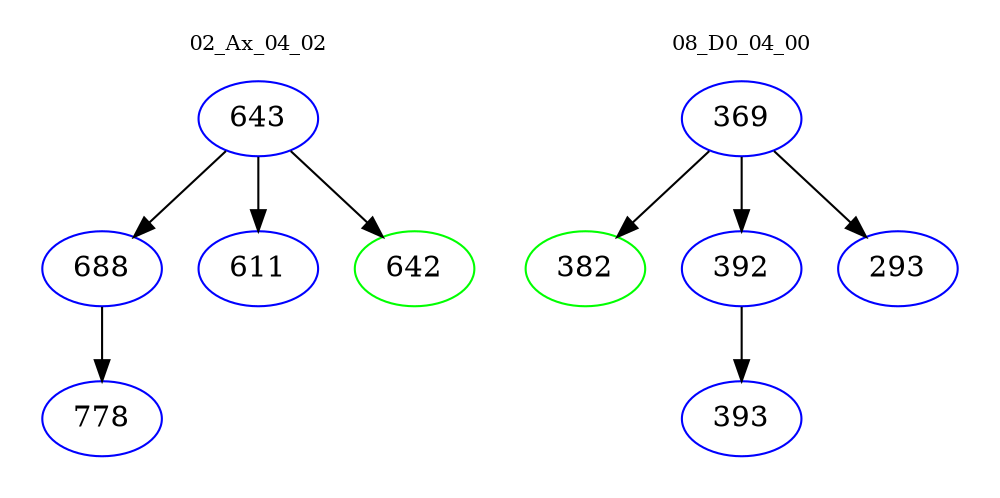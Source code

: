 digraph{
subgraph cluster_0 {
color = white
label = "02_Ax_04_02";
fontsize=10;
T0_643 [label="643", color="blue"]
T0_643 -> T0_688 [color="black"]
T0_688 [label="688", color="blue"]
T0_688 -> T0_778 [color="black"]
T0_778 [label="778", color="blue"]
T0_643 -> T0_611 [color="black"]
T0_611 [label="611", color="blue"]
T0_643 -> T0_642 [color="black"]
T0_642 [label="642", color="green"]
}
subgraph cluster_1 {
color = white
label = "08_D0_04_00";
fontsize=10;
T1_369 [label="369", color="blue"]
T1_369 -> T1_382 [color="black"]
T1_382 [label="382", color="green"]
T1_369 -> T1_392 [color="black"]
T1_392 [label="392", color="blue"]
T1_392 -> T1_393 [color="black"]
T1_393 [label="393", color="blue"]
T1_369 -> T1_293 [color="black"]
T1_293 [label="293", color="blue"]
}
}
